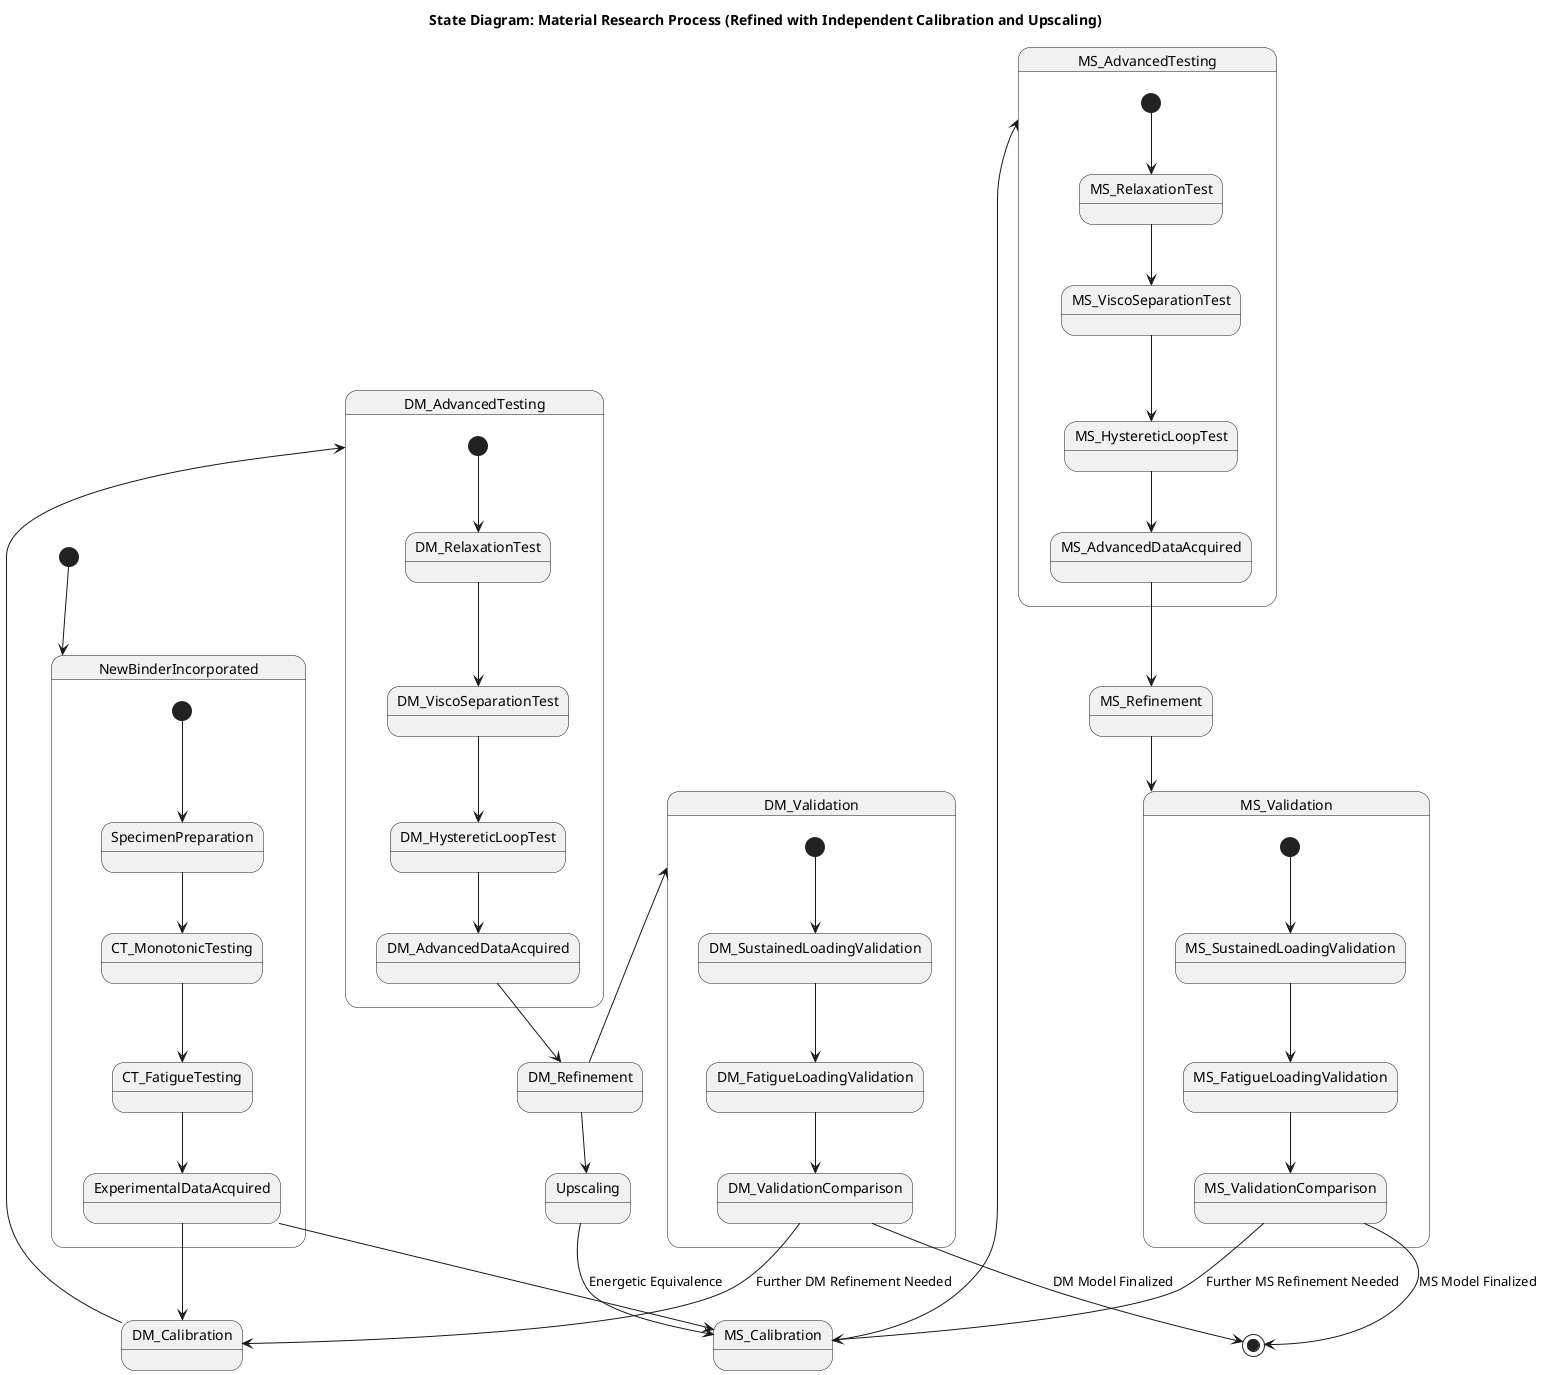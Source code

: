 @startuml
title State Diagram: Material Research Process (Refined with Independent Calibration and Upscaling)

[*] --> NewBinderIncorporated

state NewBinderIncorporated {
    [*] --> SpecimenPreparation
    SpecimenPreparation --> CT_MonotonicTesting
    CT_MonotonicTesting --> CT_FatigueTesting
    CT_FatigueTesting --> ExperimentalDataAcquired
}

ExperimentalDataAcquired --> DM_Calibration
ExperimentalDataAcquired --> MS_Calibration

DM_Calibration --> DM_AdvancedTesting
MS_Calibration --> MS_AdvancedTesting

state DM_AdvancedTesting {
    [*] --> DM_RelaxationTest
    DM_RelaxationTest --> DM_ViscoSeparationTest
    DM_ViscoSeparationTest --> DM_HystereticLoopTest
    DM_HystereticLoopTest --> DM_AdvancedDataAcquired
}
state MS_AdvancedTesting {
    [*] --> MS_RelaxationTest
    MS_RelaxationTest --> MS_ViscoSeparationTest
    MS_ViscoSeparationTest --> MS_HystereticLoopTest
    MS_HystereticLoopTest --> MS_AdvancedDataAcquired
}

DM_AdvancedDataAcquired --> DM_Refinement
MS_AdvancedDataAcquired --> MS_Refinement

DM_Refinement --> DM_Validation
MS_Refinement --> MS_Validation

state DM_Validation {
    [*] --> DM_SustainedLoadingValidation
    DM_SustainedLoadingValidation --> DM_FatigueLoadingValidation
    DM_FatigueLoadingValidation --> DM_ValidationComparison
}
state MS_Validation {
    [*] --> MS_SustainedLoadingValidation
    MS_SustainedLoadingValidation --> MS_FatigueLoadingValidation
    MS_FatigueLoadingValidation --> MS_ValidationComparison
}

DM_ValidationComparison --> [*] : DM Model Finalized
DM_ValidationComparison --> DM_Calibration : Further DM Refinement Needed

MS_ValidationComparison --> [*] : MS Model Finalized
MS_ValidationComparison --> MS_Calibration : Further MS Refinement Needed

DM_Refinement --> Upscaling
Upscaling --> MS_Calibration : Energetic Equivalence

@enduml
